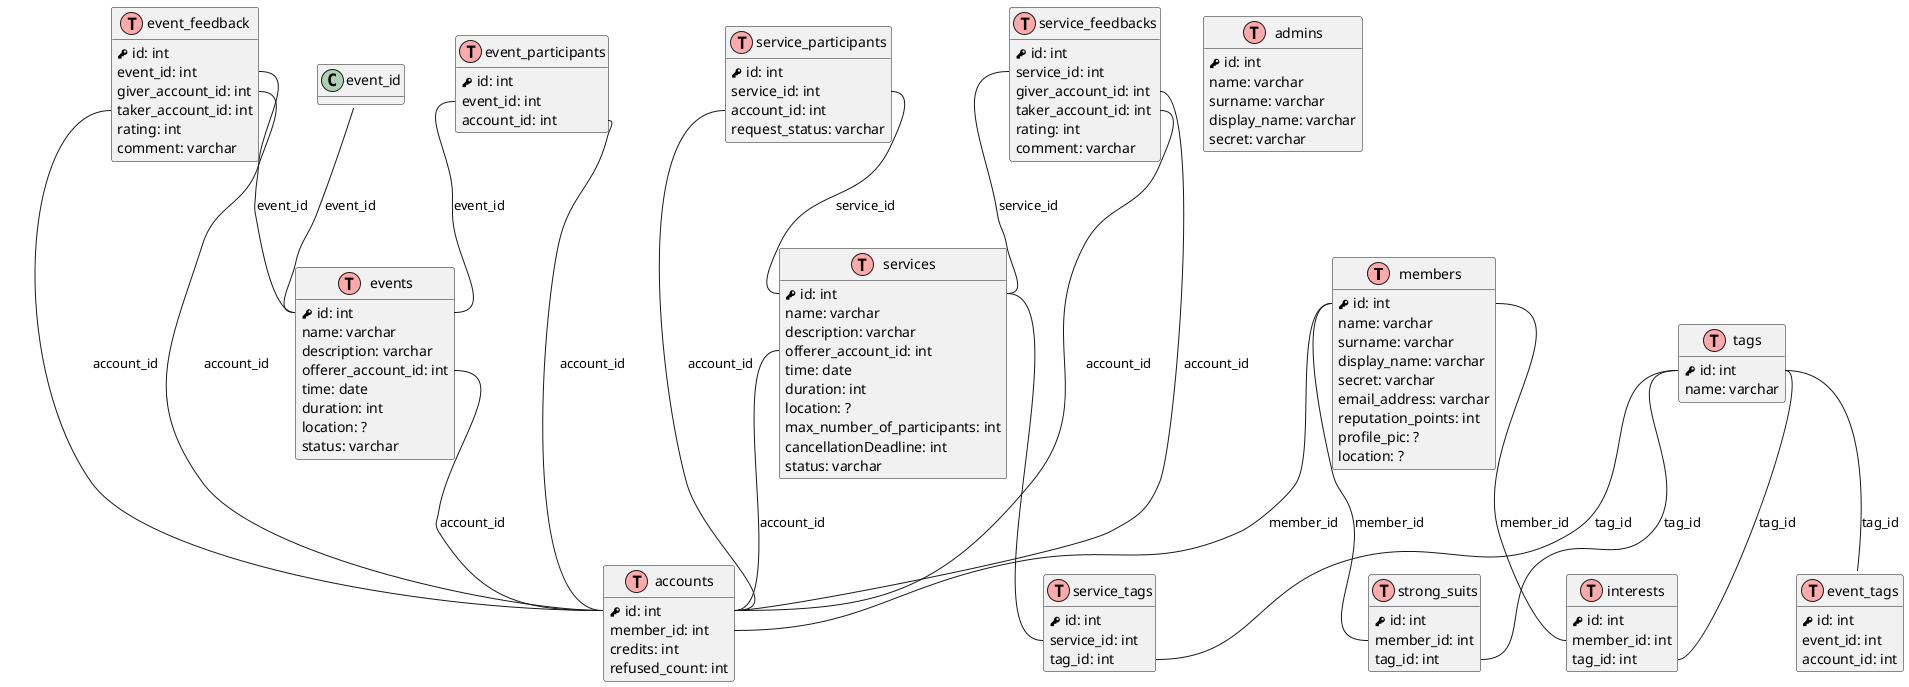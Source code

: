 @startuml

!define table(x) class x << (T,#FFAAAA) >>
hide methods

table(members) {
    <&key> id: int
    name: varchar
    surname: varchar
    display_name: varchar
    secret: varchar
    email_address: varchar
    reputation_points: int
    profile_pic: ?
    location: ?
}
table(accounts) {
    <&key> id: int
    member_id: int
    credits: int
    refused_count: int
}
table(tags) {
    <&key> id: int
    name: varchar
}

table(interests) {
    <&key> id: int
    member_id: int
    tag_id: int
}
table(strong_suits) {
    <&key> id: int
    member_id: int
    tag_id: int
}
table(service_tags) {
    <&key> id: int
    service_id: int
    tag_id: int
}
table(event_tags) {
    <&key> id: int
    event_id: int
    account_id: int
}
table(admins) {
    <&key> id: int
    name: varchar
    surname: varchar
    display_name: varchar
    secret: varchar
}
table(services) {
    <&key> id: int
    name: varchar
    description: varchar
    offerer_account_id: int
    time: date
    duration: int
    location: ?
    max_number_of_participants: int
    cancellationDeadline: int
    status: varchar
}
table(service_participants) {
    <&key> id: int
    service_id: int
    account_id: int
    request_status: varchar
}
table(events) {
    <&key> id: int
    name: varchar
    description: varchar
    offerer_account_id: int
    time: date
    duration: int
    location: ?
    status: varchar
}
table(event_participants) {
    <&key> id: int
    event_id: int
    account_id: int
}
table(service_feedbacks) {
    <&key> id: int
    service_id: int
    giver_account_id: int
    taker_account_id: int
    rating: int
    comment: varchar
}
table(event_feedback) {
    <&key> id: int
    event_id: int
    giver_account_id: int
    taker_account_id: int
    rating: int
    comment: varchar
}
members::id -- accounts::member_id : member_id
members::id -- interests::member_id : member_id
tags::id -- interests::tag_id : tag_id
members::id -- strong_suits::member_id : member_id
tags::id -- strong_suits::tag_id : tag_id
services::id -- service_tags::service_id
tags::id -- service_tags::tag_id : tag_id
event_id::service_id -- events::id : event_id
tags::id -- event_tags::tag_id : tag_id
services::offerer_account_id -- accounts::id : account_id
service_participants::service_id -- services::id : service_id
service_participants::account_id -- accounts::id : account_id
events::offerer_account_id -- accounts::id : account_id
event_participants::event_id -- events::id : event_id
event_participants::account_id -- accounts::id : account_id
service_feedbacks::service_id -- services::id : service_id
service_feedbacks::giver_account -- accounts::id : account_id
service_feedbacks::taker_account -- accounts::id : account_id
event_feedback::event_id -- events::id : event_id
event_feedback::giver_account_id -- accounts::id : account_id
event_feedback::taker_account_id -- accounts::id : account_id
@enduml